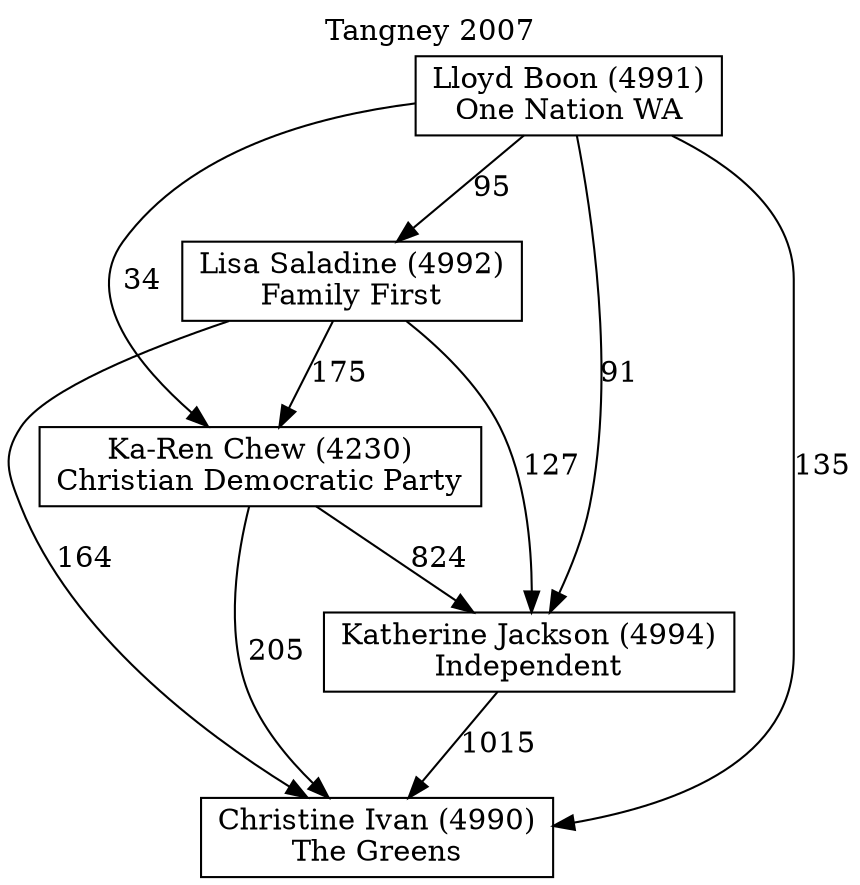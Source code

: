 // House preference flow
digraph "Christine Ivan (4990)_Tangney_2007" {
	graph [label="Tangney 2007" labelloc=t mclimit=10]
	node [shape=box]
	"Christine Ivan (4990)" [label="Christine Ivan (4990)
The Greens"]
	"Katherine Jackson (4994)" [label="Katherine Jackson (4994)
Independent"]
	"Ka-Ren Chew (4230)" [label="Ka-Ren Chew (4230)
Christian Democratic Party"]
	"Lisa Saladine (4992)" [label="Lisa Saladine (4992)
Family First"]
	"Lloyd Boon (4991)" [label="Lloyd Boon (4991)
One Nation WA"]
	"Christine Ivan (4990)" [label="Christine Ivan (4990)
The Greens"]
	"Ka-Ren Chew (4230)" [label="Ka-Ren Chew (4230)
Christian Democratic Party"]
	"Lisa Saladine (4992)" [label="Lisa Saladine (4992)
Family First"]
	"Lloyd Boon (4991)" [label="Lloyd Boon (4991)
One Nation WA"]
	"Christine Ivan (4990)" [label="Christine Ivan (4990)
The Greens"]
	"Lisa Saladine (4992)" [label="Lisa Saladine (4992)
Family First"]
	"Lloyd Boon (4991)" [label="Lloyd Boon (4991)
One Nation WA"]
	"Christine Ivan (4990)" [label="Christine Ivan (4990)
The Greens"]
	"Lloyd Boon (4991)" [label="Lloyd Boon (4991)
One Nation WA"]
	"Lloyd Boon (4991)" [label="Lloyd Boon (4991)
One Nation WA"]
	"Lisa Saladine (4992)" [label="Lisa Saladine (4992)
Family First"]
	"Lloyd Boon (4991)" [label="Lloyd Boon (4991)
One Nation WA"]
	"Lloyd Boon (4991)" [label="Lloyd Boon (4991)
One Nation WA"]
	"Ka-Ren Chew (4230)" [label="Ka-Ren Chew (4230)
Christian Democratic Party"]
	"Lisa Saladine (4992)" [label="Lisa Saladine (4992)
Family First"]
	"Lloyd Boon (4991)" [label="Lloyd Boon (4991)
One Nation WA"]
	"Ka-Ren Chew (4230)" [label="Ka-Ren Chew (4230)
Christian Democratic Party"]
	"Lloyd Boon (4991)" [label="Lloyd Boon (4991)
One Nation WA"]
	"Lloyd Boon (4991)" [label="Lloyd Boon (4991)
One Nation WA"]
	"Lisa Saladine (4992)" [label="Lisa Saladine (4992)
Family First"]
	"Lloyd Boon (4991)" [label="Lloyd Boon (4991)
One Nation WA"]
	"Lloyd Boon (4991)" [label="Lloyd Boon (4991)
One Nation WA"]
	"Katherine Jackson (4994)" [label="Katherine Jackson (4994)
Independent"]
	"Ka-Ren Chew (4230)" [label="Ka-Ren Chew (4230)
Christian Democratic Party"]
	"Lisa Saladine (4992)" [label="Lisa Saladine (4992)
Family First"]
	"Lloyd Boon (4991)" [label="Lloyd Boon (4991)
One Nation WA"]
	"Katherine Jackson (4994)" [label="Katherine Jackson (4994)
Independent"]
	"Lisa Saladine (4992)" [label="Lisa Saladine (4992)
Family First"]
	"Lloyd Boon (4991)" [label="Lloyd Boon (4991)
One Nation WA"]
	"Katherine Jackson (4994)" [label="Katherine Jackson (4994)
Independent"]
	"Lloyd Boon (4991)" [label="Lloyd Boon (4991)
One Nation WA"]
	"Lloyd Boon (4991)" [label="Lloyd Boon (4991)
One Nation WA"]
	"Lisa Saladine (4992)" [label="Lisa Saladine (4992)
Family First"]
	"Lloyd Boon (4991)" [label="Lloyd Boon (4991)
One Nation WA"]
	"Lloyd Boon (4991)" [label="Lloyd Boon (4991)
One Nation WA"]
	"Ka-Ren Chew (4230)" [label="Ka-Ren Chew (4230)
Christian Democratic Party"]
	"Lisa Saladine (4992)" [label="Lisa Saladine (4992)
Family First"]
	"Lloyd Boon (4991)" [label="Lloyd Boon (4991)
One Nation WA"]
	"Ka-Ren Chew (4230)" [label="Ka-Ren Chew (4230)
Christian Democratic Party"]
	"Lloyd Boon (4991)" [label="Lloyd Boon (4991)
One Nation WA"]
	"Lloyd Boon (4991)" [label="Lloyd Boon (4991)
One Nation WA"]
	"Lisa Saladine (4992)" [label="Lisa Saladine (4992)
Family First"]
	"Lloyd Boon (4991)" [label="Lloyd Boon (4991)
One Nation WA"]
	"Lloyd Boon (4991)" [label="Lloyd Boon (4991)
One Nation WA"]
	"Katherine Jackson (4994)" -> "Christine Ivan (4990)" [label=1015]
	"Ka-Ren Chew (4230)" -> "Katherine Jackson (4994)" [label=824]
	"Lisa Saladine (4992)" -> "Ka-Ren Chew (4230)" [label=175]
	"Lloyd Boon (4991)" -> "Lisa Saladine (4992)" [label=95]
	"Ka-Ren Chew (4230)" -> "Christine Ivan (4990)" [label=205]
	"Lisa Saladine (4992)" -> "Christine Ivan (4990)" [label=164]
	"Lloyd Boon (4991)" -> "Christine Ivan (4990)" [label=135]
	"Lloyd Boon (4991)" -> "Ka-Ren Chew (4230)" [label=34]
	"Lisa Saladine (4992)" -> "Katherine Jackson (4994)" [label=127]
	"Lloyd Boon (4991)" -> "Katherine Jackson (4994)" [label=91]
}
